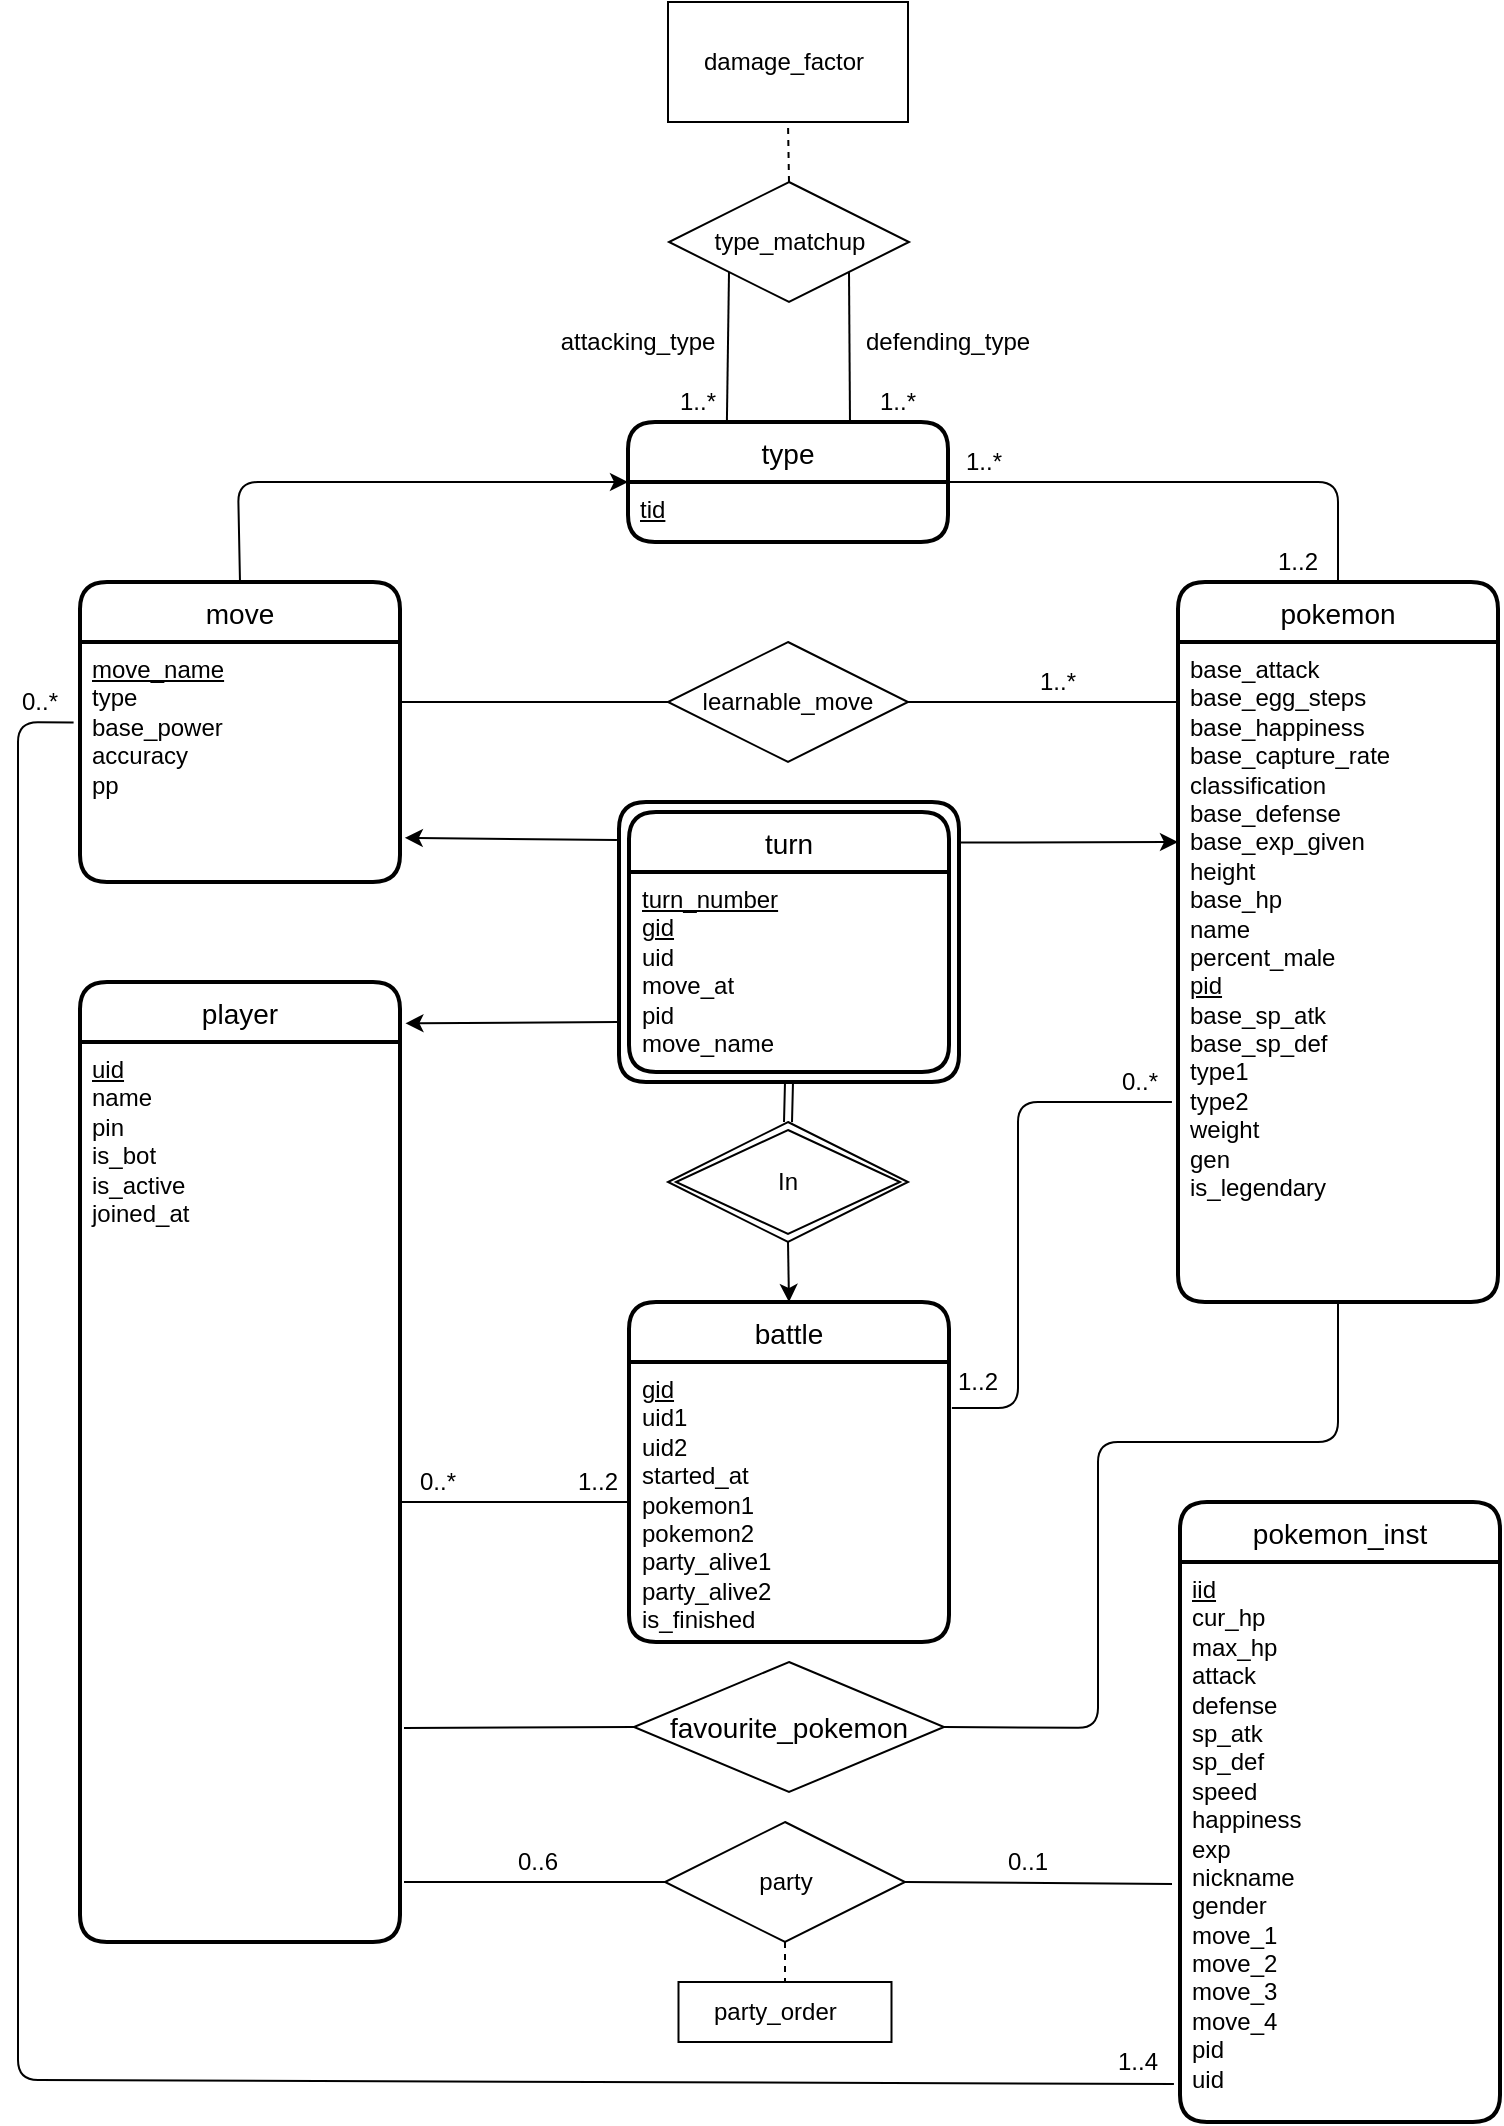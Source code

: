 <mxfile version="13.2.2" type="device"><diagram id="ZMxsabw4-Fe_HynVIuoI" name="Page-1"><mxGraphModel dx="1106" dy="772" grid="1" gridSize="10" guides="1" tooltips="1" connect="1" arrows="1" fold="1" page="1" pageScale="1" pageWidth="850" pageHeight="1100" math="0" shadow="0"><root><mxCell id="0"/><mxCell id="1" parent="0"/><mxCell id="O9YZe0D7IwskzUeR-dF8-1" value="party" style="shape=rhombus;perimeter=rhombusPerimeter;whiteSpace=wrap;html=1;align=center;" parent="1" vertex="1"><mxGeometry x="363.5" y="940" width="120" height="60" as="geometry"/></mxCell><mxCell id="O9YZe0D7IwskzUeR-dF8-18" value="type_matchup" style="shape=rhombus;perimeter=rhombusPerimeter;whiteSpace=wrap;html=1;align=center;" parent="1" vertex="1"><mxGeometry x="365.5" y="120" width="120" height="60" as="geometry"/></mxCell><mxCell id="O9YZe0D7IwskzUeR-dF8-19" value="learnable_move" style="shape=rhombus;perimeter=rhombusPerimeter;whiteSpace=wrap;html=1;align=center;" parent="1" vertex="1"><mxGeometry x="365" y="350" width="120" height="60" as="geometry"/></mxCell><mxCell id="O9YZe0D7IwskzUeR-dF8-20" value="&lt;span style=&quot;font-size: 14px&quot;&gt;favourite_pokemon&lt;/span&gt;" style="shape=rhombus;perimeter=rhombusPerimeter;whiteSpace=wrap;html=1;align=center;" parent="1" vertex="1"><mxGeometry x="348" y="860" width="155" height="65" as="geometry"/></mxCell><mxCell id="O9YZe0D7IwskzUeR-dF8-14" value="type" style="swimlane;childLayout=stackLayout;horizontal=1;startSize=30;horizontalStack=0;rounded=1;fontSize=14;fontStyle=0;strokeWidth=2;resizeParent=0;resizeLast=1;shadow=0;dashed=0;align=center;" parent="1" vertex="1"><mxGeometry x="345" y="240" width="160" height="60" as="geometry"/></mxCell><mxCell id="O9YZe0D7IwskzUeR-dF8-15" value="&lt;u&gt;tid&lt;/u&gt;" style="align=left;strokeColor=none;fillColor=none;spacingLeft=4;fontSize=12;verticalAlign=top;resizable=0;rotatable=0;part=1;html=1;" parent="O9YZe0D7IwskzUeR-dF8-14" vertex="1"><mxGeometry y="30" width="160" height="30" as="geometry"/></mxCell><mxCell id="O9YZe0D7IwskzUeR-dF8-24" value="damage_factor" style="rounded=0;whiteSpace=wrap;html=1;align=left;spacingLeft=16;" parent="1" vertex="1"><mxGeometry x="365" y="30" width="120" height="60" as="geometry"/></mxCell><mxCell id="O9YZe0D7IwskzUeR-dF8-8" value="pokemon" style="swimlane;childLayout=stackLayout;horizontal=1;startSize=30;horizontalStack=0;rounded=1;fontSize=14;fontStyle=0;strokeWidth=2;resizeParent=0;resizeLast=1;shadow=0;dashed=0;align=center;" parent="1" vertex="1"><mxGeometry x="620" y="320" width="160" height="360" as="geometry"/></mxCell><mxCell id="O9YZe0D7IwskzUeR-dF8-9" value="base_attack&lt;br&gt;base_egg_steps&lt;br&gt;base_happiness&lt;br&gt;base_capture_rate&lt;br&gt;classification&lt;br&gt;base_defense&lt;br&gt;base_exp_given&lt;br&gt;height&lt;br&gt;base_hp&lt;br&gt;name&lt;br&gt;percent_male&lt;br&gt;&lt;u&gt;pid&lt;/u&gt;&lt;br&gt;base_sp_atk&lt;br&gt;base_sp_def&lt;br&gt;type1&lt;br&gt;type2&lt;br&gt;weight&lt;br&gt;gen&lt;br&gt;is_legendary" style="align=left;strokeColor=none;fillColor=none;spacingLeft=4;fontSize=12;verticalAlign=top;resizable=0;rotatable=0;part=1;html=1;" parent="O9YZe0D7IwskzUeR-dF8-8" vertex="1"><mxGeometry y="30" width="160" height="330" as="geometry"/></mxCell><mxCell id="8e4py4Jbs1-0VoKxqzsg-15" value="battle" style="swimlane;childLayout=stackLayout;horizontal=1;startSize=30;horizontalStack=0;rounded=1;fontSize=14;fontStyle=0;strokeWidth=2;resizeParent=0;resizeLast=1;shadow=0;dashed=0;align=center;glass=0;comic=0;" parent="1" vertex="1"><mxGeometry x="345.5" y="680" width="160" height="170" as="geometry"/></mxCell><mxCell id="8e4py4Jbs1-0VoKxqzsg-16" value="&lt;u&gt;gid&lt;br&gt;&lt;/u&gt;uid1&lt;br&gt;uid2&lt;br&gt;started_at&lt;br&gt;pokemon1&lt;br&gt;pokemon2&lt;br&gt;party_alive1&lt;br&gt;party_alive2&lt;br&gt;is_finished" style="align=left;strokeColor=none;fillColor=none;spacingLeft=4;fontSize=12;verticalAlign=top;resizable=0;rotatable=0;part=1;html=1;" parent="8e4py4Jbs1-0VoKxqzsg-15" vertex="1"><mxGeometry y="30" width="160" height="140" as="geometry"/></mxCell><mxCell id="O9YZe0D7IwskzUeR-dF8-4" value="pokemon_inst" style="swimlane;childLayout=stackLayout;horizontal=1;startSize=30;horizontalStack=0;rounded=1;fontSize=14;fontStyle=0;strokeWidth=2;resizeParent=0;resizeLast=1;shadow=0;dashed=0;align=center;" parent="1" vertex="1"><mxGeometry x="621" y="780" width="160" height="310" as="geometry"/></mxCell><mxCell id="O9YZe0D7IwskzUeR-dF8-5" value="&lt;u&gt;iid&lt;/u&gt;&lt;br&gt;cur_hp&lt;br&gt;max_hp&lt;br&gt;attack&lt;br&gt;defense&lt;br&gt;sp_atk&lt;br&gt;sp_def&lt;br&gt;speed&lt;br&gt;happiness&lt;br&gt;exp&lt;br&gt;nickname&lt;br&gt;gender&lt;br&gt;move_1&lt;br&gt;move_2&lt;br&gt;move_3&lt;br&gt;move_4&lt;br&gt;pid&lt;br&gt;uid" style="align=left;strokeColor=none;fillColor=none;spacingLeft=4;fontSize=12;verticalAlign=top;resizable=0;rotatable=0;part=1;html=1;" parent="O9YZe0D7IwskzUeR-dF8-4" vertex="1"><mxGeometry y="30" width="160" height="280" as="geometry"/></mxCell><mxCell id="O9YZe0D7IwskzUeR-dF8-2" value="player" style="swimlane;childLayout=stackLayout;horizontal=1;startSize=30;horizontalStack=0;rounded=1;fontSize=14;fontStyle=0;strokeWidth=2;resizeParent=0;resizeLast=1;shadow=0;dashed=0;align=center;" parent="1" vertex="1"><mxGeometry x="71" y="520" width="160" height="480" as="geometry"/></mxCell><mxCell id="O9YZe0D7IwskzUeR-dF8-3" value="&lt;u&gt;uid&lt;/u&gt;&lt;br&gt;name&lt;br&gt;pin&lt;br&gt;is_bot&lt;br&gt;is_active&lt;br&gt;joined_at" style="align=left;strokeColor=none;fillColor=none;spacingLeft=4;fontSize=12;verticalAlign=top;resizable=0;rotatable=0;part=1;html=1;" parent="O9YZe0D7IwskzUeR-dF8-2" vertex="1"><mxGeometry y="30" width="160" height="450" as="geometry"/></mxCell><mxCell id="O9YZe0D7IwskzUeR-dF8-6" value="move" style="swimlane;childLayout=stackLayout;horizontal=1;startSize=30;horizontalStack=0;rounded=1;fontSize=14;fontStyle=0;strokeWidth=2;resizeParent=0;resizeLast=1;shadow=0;dashed=0;align=center;" parent="1" vertex="1"><mxGeometry x="71" y="320" width="160" height="150" as="geometry"/></mxCell><mxCell id="O9YZe0D7IwskzUeR-dF8-7" value="&lt;u&gt;move_name&lt;br&gt;&lt;/u&gt;type&lt;br&gt;base_power&lt;br&gt;accuracy&lt;br&gt;pp" style="align=left;strokeColor=none;fillColor=none;spacingLeft=4;fontSize=12;verticalAlign=top;resizable=0;rotatable=0;part=1;html=1;" parent="O9YZe0D7IwskzUeR-dF8-6" vertex="1"><mxGeometry y="30" width="160" height="120" as="geometry"/></mxCell><mxCell id="O9YZe0D7IwskzUeR-dF8-25" value="party_order" style="rounded=0;whiteSpace=wrap;html=1;align=left;spacingLeft=16;" parent="1" vertex="1"><mxGeometry x="370.25" y="1020" width="106.5" height="30" as="geometry"/></mxCell><mxCell id="O9YZe0D7IwskzUeR-dF8-30" value="" style="endArrow=none;dashed=1;html=1;entryX=0.5;entryY=1;entryDx=0;entryDy=0;exitX=0.5;exitY=0;exitDx=0;exitDy=0;" parent="1" source="O9YZe0D7IwskzUeR-dF8-18" target="O9YZe0D7IwskzUeR-dF8-24" edge="1"><mxGeometry width="50" height="50" relative="1" as="geometry"><mxPoint x="300" y="180" as="sourcePoint"/><mxPoint x="350" y="130" as="targetPoint"/></mxGeometry></mxCell><mxCell id="O9YZe0D7IwskzUeR-dF8-34" value="" style="group" parent="1" vertex="1" connectable="0"><mxGeometry x="330" y="190" width="40" height="20" as="geometry"/></mxCell><mxCell id="O9YZe0D7IwskzUeR-dF8-28" value="" style="endArrow=none;html=1;entryX=0;entryY=1;entryDx=0;entryDy=0;exitX=0.309;exitY=0.007;exitDx=0;exitDy=0;exitPerimeter=0;" parent="O9YZe0D7IwskzUeR-dF8-34" source="O9YZe0D7IwskzUeR-dF8-14" target="O9YZe0D7IwskzUeR-dF8-18" edge="1"><mxGeometry width="50" height="50" relative="1" as="geometry"><mxPoint x="10" y="40" as="sourcePoint"/><mxPoint x="60" y="-10" as="targetPoint"/></mxGeometry></mxCell><mxCell id="O9YZe0D7IwskzUeR-dF8-32" value="attacking_type" style="text;html=1;strokeColor=none;fillColor=none;align=center;verticalAlign=middle;whiteSpace=wrap;rounded=0;" parent="O9YZe0D7IwskzUeR-dF8-34" vertex="1"><mxGeometry width="40" height="20" as="geometry"/></mxCell><mxCell id="O9YZe0D7IwskzUeR-dF8-35" value="" style="group" parent="1" vertex="1" connectable="0"><mxGeometry x="460" y="190" width="65" height="50" as="geometry"/></mxCell><mxCell id="O9YZe0D7IwskzUeR-dF8-33" value="defending_type" style="text;html=1;strokeColor=none;fillColor=none;align=center;verticalAlign=middle;whiteSpace=wrap;rounded=0;" parent="O9YZe0D7IwskzUeR-dF8-35" vertex="1"><mxGeometry x="25" width="40" height="20" as="geometry"/></mxCell><mxCell id="O9YZe0D7IwskzUeR-dF8-44" value="1..*" style="text;html=1;strokeColor=none;fillColor=none;align=center;verticalAlign=middle;whiteSpace=wrap;rounded=0;" parent="O9YZe0D7IwskzUeR-dF8-35" vertex="1"><mxGeometry y="30" width="40" height="20" as="geometry"/></mxCell><mxCell id="O9YZe0D7IwskzUeR-dF8-29" value="" style="endArrow=none;html=1;entryX=1;entryY=1;entryDx=0;entryDy=0;" parent="1" target="O9YZe0D7IwskzUeR-dF8-18" edge="1"><mxGeometry width="50" height="50" relative="1" as="geometry"><mxPoint x="456" y="241" as="sourcePoint"/><mxPoint x="525" y="180" as="targetPoint"/></mxGeometry></mxCell><mxCell id="O9YZe0D7IwskzUeR-dF8-36" value="" style="endArrow=classic;html=1;exitX=0.5;exitY=0;exitDx=0;exitDy=0;entryX=0;entryY=0;entryDx=0;entryDy=0;" parent="1" source="O9YZe0D7IwskzUeR-dF8-6" target="O9YZe0D7IwskzUeR-dF8-15" edge="1"><mxGeometry width="50" height="50" relative="1" as="geometry"><mxPoint x="130" y="340" as="sourcePoint"/><mxPoint x="180" y="290" as="targetPoint"/><Array as="points"><mxPoint x="150" y="270"/></Array></mxGeometry></mxCell><mxCell id="O9YZe0D7IwskzUeR-dF8-40" value="" style="endArrow=none;html=1;exitX=1;exitY=0;exitDx=0;exitDy=0;entryX=0.5;entryY=0;entryDx=0;entryDy=0;" parent="1" source="O9YZe0D7IwskzUeR-dF8-15" target="O9YZe0D7IwskzUeR-dF8-8" edge="1"><mxGeometry width="50" height="50" relative="1" as="geometry"><mxPoint x="540" y="290" as="sourcePoint"/><mxPoint x="590" y="240" as="targetPoint"/><Array as="points"><mxPoint x="700" y="270"/></Array></mxGeometry></mxCell><mxCell id="O9YZe0D7IwskzUeR-dF8-41" value="1..*" style="text;html=1;strokeColor=none;fillColor=none;align=center;verticalAlign=middle;whiteSpace=wrap;rounded=0;" parent="1" vertex="1"><mxGeometry x="503" y="250" width="40" height="20" as="geometry"/></mxCell><mxCell id="O9YZe0D7IwskzUeR-dF8-42" value="1..2" style="text;html=1;strokeColor=none;fillColor=none;align=center;verticalAlign=middle;whiteSpace=wrap;rounded=0;" parent="1" vertex="1"><mxGeometry x="660" y="300" width="40" height="20" as="geometry"/></mxCell><mxCell id="O9YZe0D7IwskzUeR-dF8-43" value="1..*" style="text;html=1;strokeColor=none;fillColor=none;align=center;verticalAlign=middle;whiteSpace=wrap;rounded=0;" parent="1" vertex="1"><mxGeometry x="360" y="220" width="40" height="20" as="geometry"/></mxCell><mxCell id="O9YZe0D7IwskzUeR-dF8-45" value="" style="endArrow=none;html=1;exitX=1;exitY=0.25;exitDx=0;exitDy=0;entryX=0;entryY=0.5;entryDx=0;entryDy=0;" parent="1" source="O9YZe0D7IwskzUeR-dF8-7" target="O9YZe0D7IwskzUeR-dF8-19" edge="1"><mxGeometry width="50" height="50" relative="1" as="geometry"><mxPoint x="400" y="430" as="sourcePoint"/><mxPoint x="450" y="380" as="targetPoint"/></mxGeometry></mxCell><mxCell id="O9YZe0D7IwskzUeR-dF8-46" value="" style="endArrow=none;html=1;entryX=0;entryY=0.091;entryDx=0;entryDy=0;entryPerimeter=0;exitX=1;exitY=0.5;exitDx=0;exitDy=0;" parent="1" source="O9YZe0D7IwskzUeR-dF8-19" target="O9YZe0D7IwskzUeR-dF8-9" edge="1"><mxGeometry width="50" height="50" relative="1" as="geometry"><mxPoint x="470" y="360" as="sourcePoint"/><mxPoint x="520" y="310" as="targetPoint"/></mxGeometry></mxCell><mxCell id="O9YZe0D7IwskzUeR-dF8-47" value="1..*" style="text;html=1;strokeColor=none;fillColor=none;align=center;verticalAlign=middle;whiteSpace=wrap;rounded=0;" parent="1" vertex="1"><mxGeometry x="540" y="360" width="40" height="20" as="geometry"/></mxCell><mxCell id="O9YZe0D7IwskzUeR-dF8-48" value="" style="endArrow=none;html=1;entryX=0;entryY=0.5;entryDx=0;entryDy=0;" parent="1" target="O9YZe0D7IwskzUeR-dF8-20" edge="1"><mxGeometry width="50" height="50" relative="1" as="geometry"><mxPoint x="233" y="893" as="sourcePoint"/><mxPoint x="451" y="820" as="targetPoint"/></mxGeometry></mxCell><mxCell id="O9YZe0D7IwskzUeR-dF8-49" value="" style="endArrow=none;html=1;exitX=1;exitY=0.5;exitDx=0;exitDy=0;entryX=0.5;entryY=1;entryDx=0;entryDy=0;" parent="1" source="O9YZe0D7IwskzUeR-dF8-20" edge="1" target="O9YZe0D7IwskzUeR-dF8-9"><mxGeometry width="50" height="50" relative="1" as="geometry"><mxPoint x="481" y="780" as="sourcePoint"/><mxPoint x="621.96" y="912.02" as="targetPoint"/><Array as="points"><mxPoint x="580" y="893"/><mxPoint x="580" y="750"/><mxPoint x="700" y="750"/></Array></mxGeometry></mxCell><mxCell id="O9YZe0D7IwskzUeR-dF8-50" value="" style="endArrow=none;html=1;entryX=0;entryY=0.5;entryDx=0;entryDy=0;endFill=0;" parent="1" target="O9YZe0D7IwskzUeR-dF8-1" edge="1"><mxGeometry width="50" height="50" relative="1" as="geometry"><mxPoint x="233" y="970" as="sourcePoint"/><mxPoint x="241" y="980" as="targetPoint"/><Array as="points"/></mxGeometry></mxCell><mxCell id="O9YZe0D7IwskzUeR-dF8-53" value="" style="endArrow=none;dashed=1;html=1;exitX=0.5;exitY=1;exitDx=0;exitDy=0;entryX=0.5;entryY=0;entryDx=0;entryDy=0;" parent="1" source="O9YZe0D7IwskzUeR-dF8-1" target="O9YZe0D7IwskzUeR-dF8-25" edge="1"><mxGeometry width="50" height="50" relative="1" as="geometry"><mxPoint x="431" y="1070" as="sourcePoint"/><mxPoint x="491" y="950" as="targetPoint"/></mxGeometry></mxCell><mxCell id="8e4py4Jbs1-0VoKxqzsg-12" value="" style="group" parent="1" vertex="1" connectable="0"><mxGeometry x="340.5" y="430" width="170" height="140" as="geometry"/></mxCell><mxCell id="8e4py4Jbs1-0VoKxqzsg-10" value="" style="swimlane;childLayout=stackLayout;horizontal=1;startSize=30;horizontalStack=0;rounded=1;fontSize=14;fontStyle=0;strokeWidth=2;resizeParent=0;resizeLast=1;shadow=0;dashed=0;align=center;glass=0;comic=0;swimlaneLine=0;" parent="8e4py4Jbs1-0VoKxqzsg-12" vertex="1"><mxGeometry width="170" height="140" as="geometry"/></mxCell><mxCell id="8e4py4Jbs1-0VoKxqzsg-1" value="turn" style="swimlane;childLayout=stackLayout;horizontal=1;startSize=30;horizontalStack=0;rounded=1;fontSize=14;fontStyle=0;strokeWidth=2;resizeParent=0;resizeLast=1;shadow=0;dashed=0;align=center;strokeColor=#000000;comic=0;glass=0;swimlaneLine=1;" parent="8e4py4Jbs1-0VoKxqzsg-12" vertex="1"><mxGeometry x="5" y="5" width="160" height="130" as="geometry"/></mxCell><mxCell id="8e4py4Jbs1-0VoKxqzsg-2" value="&lt;u&gt;turn_number&lt;/u&gt;&lt;br&gt;&lt;u&gt;gid&lt;/u&gt;&lt;br&gt;uid&lt;br&gt;move_at&lt;br&gt;pid&lt;br&gt;move_name" style="align=left;strokeColor=none;fillColor=none;spacingLeft=4;fontSize=12;verticalAlign=top;resizable=0;rotatable=0;part=1;html=1;" parent="8e4py4Jbs1-0VoKxqzsg-1" vertex="1"><mxGeometry y="30" width="160" height="100" as="geometry"/></mxCell><mxCell id="8e4py4Jbs1-0VoKxqzsg-14" value="In" style="shape=rhombus;double=1;perimeter=rhombusPerimeter;whiteSpace=wrap;html=1;align=center;rounded=0;shadow=0;glass=0;comic=0;strokeColor=#000000;" parent="1" vertex="1"><mxGeometry x="365" y="590" width="120" height="60" as="geometry"/></mxCell><mxCell id="8e4py4Jbs1-0VoKxqzsg-24" value="" style="shape=link;html=1;entryX=0.5;entryY=1;entryDx=0;entryDy=0;exitX=0.5;exitY=0;exitDx=0;exitDy=0;" parent="1" source="8e4py4Jbs1-0VoKxqzsg-14" target="8e4py4Jbs1-0VoKxqzsg-10" edge="1"><mxGeometry width="50" height="50" relative="1" as="geometry"><mxPoint x="380" y="660" as="sourcePoint"/><mxPoint x="430" y="610" as="targetPoint"/></mxGeometry></mxCell><mxCell id="8e4py4Jbs1-0VoKxqzsg-26" value="" style="endArrow=none;html=1;exitX=1;exitY=0.5;exitDx=0;exitDy=0;entryX=-0.025;entryY=0.575;entryDx=0;entryDy=0;entryPerimeter=0;" parent="1" source="O9YZe0D7IwskzUeR-dF8-1" edge="1" target="O9YZe0D7IwskzUeR-dF8-5"><mxGeometry width="50" height="50" relative="1" as="geometry"><mxPoint x="340" y="850" as="sourcePoint"/><mxPoint x="621" y="1030" as="targetPoint"/></mxGeometry></mxCell><mxCell id="8e4py4Jbs1-0VoKxqzsg-27" value="0..6" style="text;html=1;strokeColor=none;fillColor=none;align=center;verticalAlign=middle;whiteSpace=wrap;rounded=0;shadow=0;glass=0;comic=0;" parent="1" vertex="1"><mxGeometry x="280" y="950" width="40" height="20" as="geometry"/></mxCell><mxCell id="8e4py4Jbs1-0VoKxqzsg-28" value="" style="endArrow=classic;html=1;entryX=0.5;entryY=0;entryDx=0;entryDy=0;exitX=0.5;exitY=1;exitDx=0;exitDy=0;" parent="1" source="8e4py4Jbs1-0VoKxqzsg-14" target="8e4py4Jbs1-0VoKxqzsg-15" edge="1"><mxGeometry width="50" height="50" relative="1" as="geometry"><mxPoint x="340" y="680" as="sourcePoint"/><mxPoint x="390" y="630" as="targetPoint"/></mxGeometry></mxCell><mxCell id="8e4py4Jbs1-0VoKxqzsg-29" value="" style="endArrow=classic;html=1;exitX=-0.006;exitY=0.136;exitDx=0;exitDy=0;exitPerimeter=0;entryX=1.015;entryY=0.816;entryDx=0;entryDy=0;entryPerimeter=0;" parent="1" source="8e4py4Jbs1-0VoKxqzsg-10" target="O9YZe0D7IwskzUeR-dF8-7" edge="1"><mxGeometry width="50" height="50" relative="1" as="geometry"><mxPoint x="340" y="680" as="sourcePoint"/><mxPoint x="260" y="460" as="targetPoint"/></mxGeometry></mxCell><mxCell id="8e4py4Jbs1-0VoKxqzsg-30" value="" style="endArrow=classic;html=1;exitX=1.005;exitY=0.145;exitDx=0;exitDy=0;exitPerimeter=0;entryX=0;entryY=0.303;entryDx=0;entryDy=0;entryPerimeter=0;" parent="1" source="8e4py4Jbs1-0VoKxqzsg-10" target="O9YZe0D7IwskzUeR-dF8-9" edge="1"><mxGeometry width="50" height="50" relative="1" as="geometry"><mxPoint x="430" y="680" as="sourcePoint"/><mxPoint x="600" y="440" as="targetPoint"/></mxGeometry></mxCell><mxCell id="8e4py4Jbs1-0VoKxqzsg-31" value="" style="endArrow=classic;html=1;entryX=1.017;entryY=0.043;entryDx=0;entryDy=0;entryPerimeter=0;" parent="1" target="O9YZe0D7IwskzUeR-dF8-2" edge="1"><mxGeometry width="50" height="50" relative="1" as="geometry"><mxPoint x="340" y="540" as="sourcePoint"/><mxPoint x="420" y="630" as="targetPoint"/></mxGeometry></mxCell><mxCell id="8e4py4Jbs1-0VoKxqzsg-33" value="" style="endArrow=none;html=1;exitX=-0.02;exitY=0.335;exitDx=0;exitDy=0;exitPerimeter=0;entryX=-0.019;entryY=0.932;entryDx=0;entryDy=0;entryPerimeter=0;" parent="1" source="O9YZe0D7IwskzUeR-dF8-7" target="O9YZe0D7IwskzUeR-dF8-5" edge="1"><mxGeometry width="50" height="50" relative="1" as="geometry"><mxPoint x="40" y="375.294" as="sourcePoint"/><mxPoint x="610" y="1090" as="targetPoint"/><Array as="points"><mxPoint x="40" y="390"/><mxPoint x="40" y="1069"/></Array></mxGeometry></mxCell><mxCell id="8e4py4Jbs1-0VoKxqzsg-34" value="" style="endArrow=none;html=1;exitX=0;exitY=0.5;exitDx=0;exitDy=0;" parent="1" source="8e4py4Jbs1-0VoKxqzsg-16" edge="1"><mxGeometry width="50" height="50" relative="1" as="geometry"><mxPoint x="370" y="760" as="sourcePoint"/><mxPoint x="231" y="780" as="targetPoint"/></mxGeometry></mxCell><mxCell id="8e4py4Jbs1-0VoKxqzsg-35" value="" style="endArrow=none;html=1;entryX=1.009;entryY=0.164;entryDx=0;entryDy=0;entryPerimeter=0;exitX=-0.019;exitY=0.697;exitDx=0;exitDy=0;exitPerimeter=0;" parent="1" source="O9YZe0D7IwskzUeR-dF8-9" target="8e4py4Jbs1-0VoKxqzsg-16" edge="1"><mxGeometry width="50" height="50" relative="1" as="geometry"><mxPoint x="621" y="780" as="sourcePoint"/><mxPoint x="420" y="710" as="targetPoint"/><Array as="points"><mxPoint x="540" y="580"/><mxPoint x="540" y="733"/></Array></mxGeometry></mxCell><mxCell id="8e4py4Jbs1-0VoKxqzsg-36" value="0..*" style="text;html=1;strokeColor=none;fillColor=none;align=center;verticalAlign=middle;whiteSpace=wrap;rounded=0;shadow=0;glass=0;comic=0;" parent="1" vertex="1"><mxGeometry x="230" y="760" width="40" height="20" as="geometry"/></mxCell><mxCell id="8e4py4Jbs1-0VoKxqzsg-37" value="1..2" style="text;html=1;strokeColor=none;fillColor=none;align=center;verticalAlign=middle;whiteSpace=wrap;rounded=0;shadow=0;glass=0;comic=0;" parent="1" vertex="1"><mxGeometry x="310" y="760" width="40" height="20" as="geometry"/></mxCell><mxCell id="8e4py4Jbs1-0VoKxqzsg-38" value="0..*" style="text;html=1;strokeColor=none;fillColor=none;align=center;verticalAlign=middle;whiteSpace=wrap;rounded=0;shadow=0;glass=0;comic=0;" parent="1" vertex="1"><mxGeometry x="581" y="560" width="40" height="20" as="geometry"/></mxCell><mxCell id="8e4py4Jbs1-0VoKxqzsg-39" value="1..2" style="text;html=1;strokeColor=none;fillColor=none;align=center;verticalAlign=middle;whiteSpace=wrap;rounded=0;shadow=0;glass=0;comic=0;" parent="1" vertex="1"><mxGeometry x="500" y="710" width="40" height="20" as="geometry"/></mxCell><mxCell id="8e4py4Jbs1-0VoKxqzsg-41" value="1..4" style="text;html=1;strokeColor=none;fillColor=none;align=center;verticalAlign=middle;whiteSpace=wrap;rounded=0;shadow=0;glass=0;comic=0;" parent="1" vertex="1"><mxGeometry x="580" y="1050" width="40" height="20" as="geometry"/></mxCell><mxCell id="8e4py4Jbs1-0VoKxqzsg-42" value="0..*" style="text;html=1;strokeColor=none;fillColor=none;align=center;verticalAlign=middle;whiteSpace=wrap;rounded=0;shadow=0;glass=0;comic=0;" parent="1" vertex="1"><mxGeometry x="31" y="370" width="40" height="20" as="geometry"/></mxCell><mxCell id="tCSfG3B3Iy2knjKqCshL-3" value="0..1" style="text;html=1;strokeColor=none;fillColor=none;align=center;verticalAlign=middle;whiteSpace=wrap;rounded=0;shadow=0;glass=0;comic=0;" vertex="1" parent="1"><mxGeometry x="525" y="950" width="40" height="20" as="geometry"/></mxCell></root></mxGraphModel></diagram></mxfile>